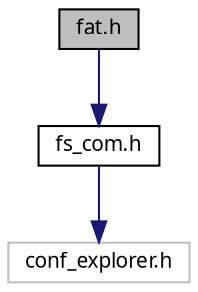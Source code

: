 digraph G
{
  edge [fontname="FreeSans.ttf",fontsize=10,labelfontname="FreeSans.ttf",labelfontsize=10];
  node [fontname="FreeSans.ttf",fontsize=10,shape=record];
  Node1 [label="fat.h",height=0.2,width=0.4,color="black", fillcolor="grey75", style="filled" fontcolor="black"];
  Node1 -> Node2 [color="midnightblue",fontsize=10,style="solid",fontname="FreeSans.ttf"];
  Node2 [label="fs_com.h",height=0.2,width=0.4,color="black", fillcolor="white", style="filled",URL="$a00040.html",tooltip="FAT services."];
  Node2 -> Node3 [color="midnightblue",fontsize=10,style="solid",fontname="FreeSans.ttf"];
  Node3 [label="conf_explorer.h",height=0.2,width=0.4,color="grey75", fillcolor="white", style="filled",tooltip="FAT 12/16/32 Services."];
}
